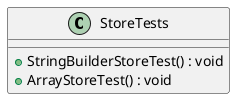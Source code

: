 @startuml
class StoreTests {
    + StringBuilderStoreTest() : void
    + ArrayStoreTest() : void
}
@enduml
